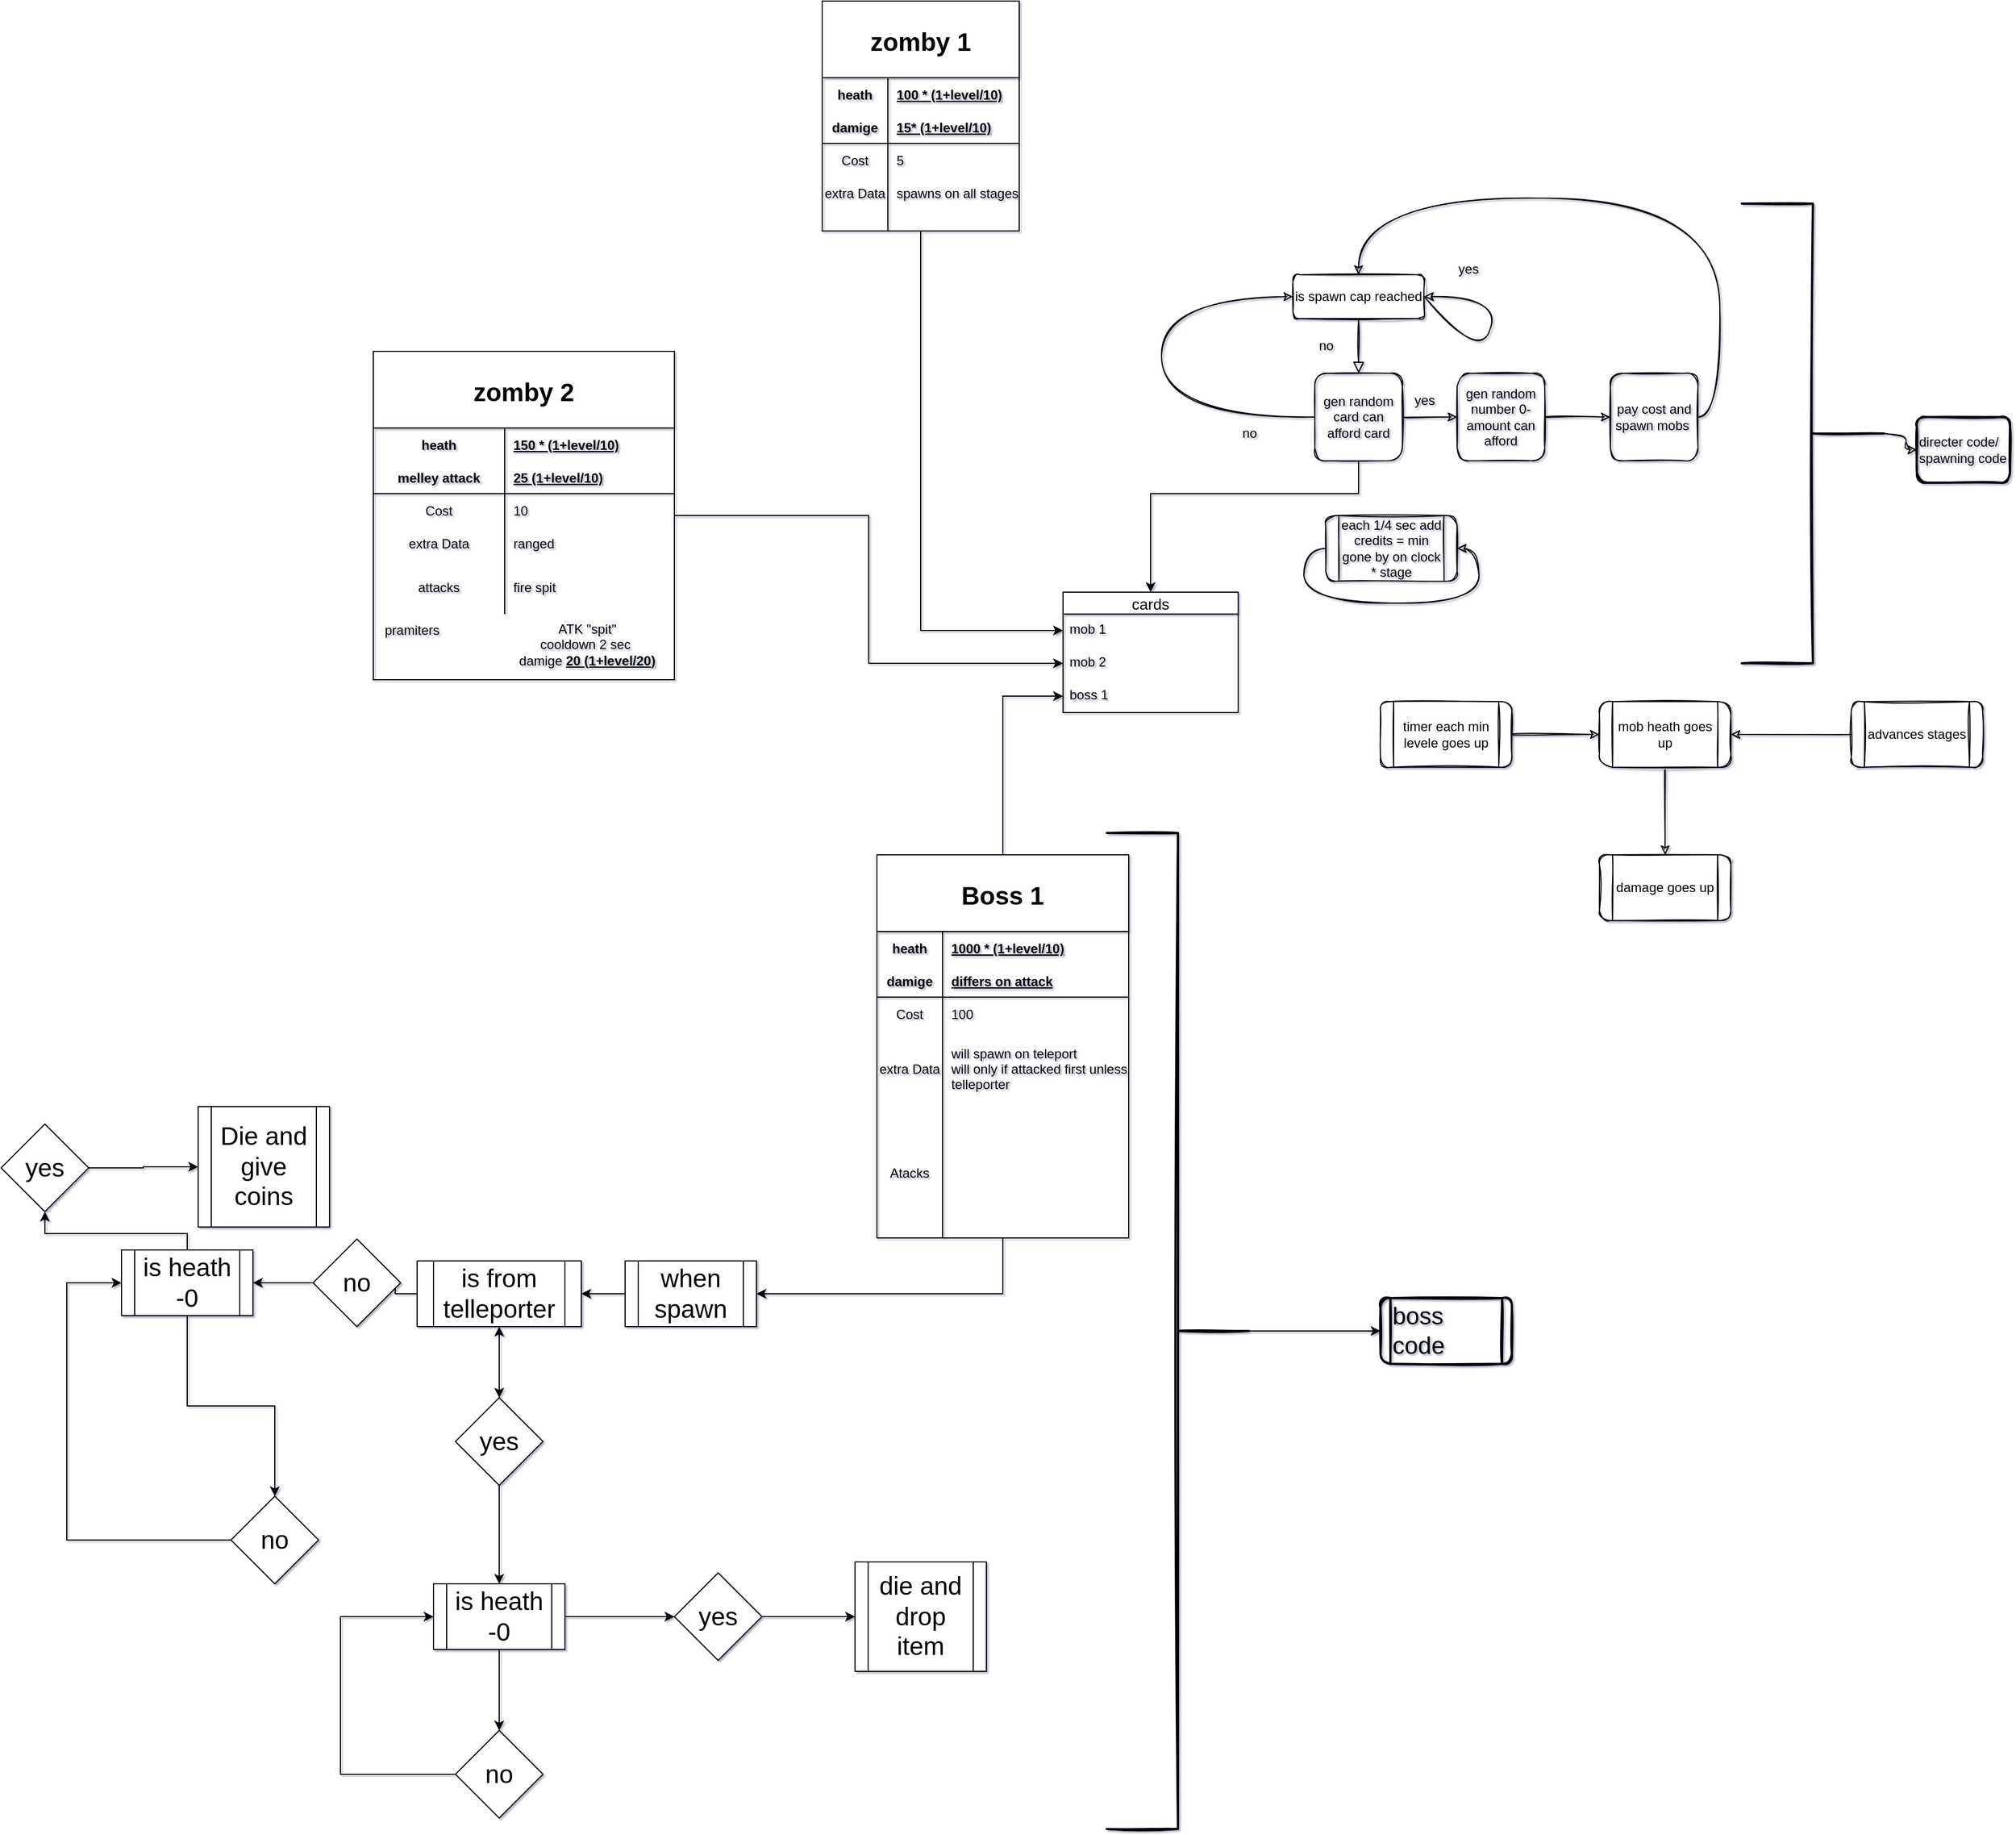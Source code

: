 <mxfile version="20.5.3" type="github">
  <diagram id="C5RBs43oDa-KdzZeNtuy" name="Page-1">
    <mxGraphModel dx="2002" dy="2325" grid="1" gridSize="10" guides="1" tooltips="1" connect="1" arrows="1" fold="1" page="1" pageScale="1" pageWidth="1200" pageHeight="1920" math="0" shadow="1">
      <root>
        <mxCell id="WIyWlLk6GJQsqaUBKTNV-0" />
        <mxCell id="WIyWlLk6GJQsqaUBKTNV-1" parent="WIyWlLk6GJQsqaUBKTNV-0" />
        <mxCell id="WIyWlLk6GJQsqaUBKTNV-2" value="" style="rounded=1;html=1;jettySize=auto;orthogonalLoop=1;fontSize=11;endArrow=block;endFill=0;endSize=8;strokeWidth=1;shadow=0;labelBackgroundColor=none;edgeStyle=orthogonalEdgeStyle;sketch=1;curved=1;" parent="WIyWlLk6GJQsqaUBKTNV-1" source="WIyWlLk6GJQsqaUBKTNV-3" edge="1">
          <mxGeometry relative="1" as="geometry">
            <mxPoint x="220" y="170" as="targetPoint" />
          </mxGeometry>
        </mxCell>
        <mxCell id="WIyWlLk6GJQsqaUBKTNV-3" value="is spawn cap reached" style="rounded=1;whiteSpace=wrap;html=1;fontSize=12;glass=0;strokeWidth=1;shadow=0;sketch=1;" parent="WIyWlLk6GJQsqaUBKTNV-1" vertex="1">
          <mxGeometry x="160" y="80" width="120" height="40" as="geometry" />
        </mxCell>
        <mxCell id="RhMZSb4ilPL1-1m3thqk-1" value="yes" style="text;html=1;align=center;verticalAlign=middle;resizable=0;points=[];autosize=1;strokeColor=none;fillColor=none;sketch=1;rounded=1;" parent="WIyWlLk6GJQsqaUBKTNV-1" vertex="1">
          <mxGeometry x="300" y="60" width="40" height="30" as="geometry" />
        </mxCell>
        <mxCell id="RhMZSb4ilPL1-1m3thqk-6" value="no" style="text;html=1;align=center;verticalAlign=middle;resizable=0;points=[];autosize=1;strokeColor=none;fillColor=none;sketch=1;rounded=1;" parent="WIyWlLk6GJQsqaUBKTNV-1" vertex="1">
          <mxGeometry x="170" y="130" width="40" height="30" as="geometry" />
        </mxCell>
        <mxCell id="RhMZSb4ilPL1-1m3thqk-14" style="edgeStyle=orthogonalEdgeStyle;rounded=1;orthogonalLoop=1;jettySize=auto;html=1;exitX=1;exitY=0.5;exitDx=0;exitDy=0;sketch=1;curved=1;" parent="WIyWlLk6GJQsqaUBKTNV-1" source="RhMZSb4ilPL1-1m3thqk-7" target="RhMZSb4ilPL1-1m3thqk-15" edge="1">
          <mxGeometry relative="1" as="geometry">
            <mxPoint x="350" y="210" as="targetPoint" />
          </mxGeometry>
        </mxCell>
        <mxCell id="_J6GtBzEEhLiGHLs7JHt-38" style="edgeStyle=orthogonalEdgeStyle;rounded=0;orthogonalLoop=1;jettySize=auto;html=1;entryX=0.5;entryY=0;entryDx=0;entryDy=0;fontFamily=Helvetica;fontSize=23;" parent="WIyWlLk6GJQsqaUBKTNV-1" source="RhMZSb4ilPL1-1m3thqk-7" target="_J6GtBzEEhLiGHLs7JHt-33" edge="1">
          <mxGeometry relative="1" as="geometry">
            <Array as="points">
              <mxPoint x="220" y="280" />
              <mxPoint x="30" y="280" />
            </Array>
          </mxGeometry>
        </mxCell>
        <mxCell id="RhMZSb4ilPL1-1m3thqk-7" value="gen random card can afford card" style="whiteSpace=wrap;html=1;aspect=fixed;fillColor=none;sketch=1;rounded=1;" parent="WIyWlLk6GJQsqaUBKTNV-1" vertex="1">
          <mxGeometry x="180" y="170" width="80" height="80" as="geometry" />
        </mxCell>
        <mxCell id="RhMZSb4ilPL1-1m3thqk-8" value="no" style="text;html=1;align=center;verticalAlign=middle;resizable=0;points=[];autosize=1;strokeColor=none;fillColor=none;sketch=1;rounded=1;" parent="WIyWlLk6GJQsqaUBKTNV-1" vertex="1">
          <mxGeometry x="100" y="210" width="40" height="30" as="geometry" />
        </mxCell>
        <mxCell id="RhMZSb4ilPL1-1m3thqk-12" value="" style="endArrow=classic;html=1;rounded=1;entryX=0;entryY=0.5;entryDx=0;entryDy=0;exitX=0;exitY=0.5;exitDx=0;exitDy=0;sketch=1;curved=1;" parent="WIyWlLk6GJQsqaUBKTNV-1" source="RhMZSb4ilPL1-1m3thqk-7" target="WIyWlLk6GJQsqaUBKTNV-3" edge="1">
          <mxGeometry width="50" height="50" relative="1" as="geometry">
            <mxPoint x="130" y="360" as="sourcePoint" />
            <mxPoint x="180" y="310" as="targetPoint" />
            <Array as="points">
              <mxPoint x="40" y="210" />
              <mxPoint x="40" y="100" />
            </Array>
          </mxGeometry>
        </mxCell>
        <mxCell id="RhMZSb4ilPL1-1m3thqk-19" style="edgeStyle=orthogonalEdgeStyle;rounded=1;orthogonalLoop=1;jettySize=auto;html=1;exitX=1;exitY=0.5;exitDx=0;exitDy=0;entryX=0;entryY=0.5;entryDx=0;entryDy=0;sketch=1;curved=1;" parent="WIyWlLk6GJQsqaUBKTNV-1" source="RhMZSb4ilPL1-1m3thqk-15" target="RhMZSb4ilPL1-1m3thqk-17" edge="1">
          <mxGeometry relative="1" as="geometry" />
        </mxCell>
        <mxCell id="RhMZSb4ilPL1-1m3thqk-15" value="gen random number 0- amount can afford" style="whiteSpace=wrap;html=1;aspect=fixed;fillColor=none;sketch=1;rounded=1;" parent="WIyWlLk6GJQsqaUBKTNV-1" vertex="1">
          <mxGeometry x="310" y="170" width="80" height="80" as="geometry" />
        </mxCell>
        <mxCell id="RhMZSb4ilPL1-1m3thqk-16" value="yes" style="text;html=1;align=center;verticalAlign=middle;resizable=0;points=[];autosize=1;strokeColor=none;fillColor=none;sketch=1;rounded=1;" parent="WIyWlLk6GJQsqaUBKTNV-1" vertex="1">
          <mxGeometry x="260" y="180" width="40" height="30" as="geometry" />
        </mxCell>
        <mxCell id="RhMZSb4ilPL1-1m3thqk-20" style="edgeStyle=orthogonalEdgeStyle;rounded=1;orthogonalLoop=1;jettySize=auto;html=1;exitX=1;exitY=0.5;exitDx=0;exitDy=0;entryX=0.5;entryY=0;entryDx=0;entryDy=0;sketch=1;curved=1;" parent="WIyWlLk6GJQsqaUBKTNV-1" source="RhMZSb4ilPL1-1m3thqk-17" target="WIyWlLk6GJQsqaUBKTNV-3" edge="1">
          <mxGeometry relative="1" as="geometry">
            <Array as="points">
              <mxPoint x="550" y="210" />
              <mxPoint x="550" y="10" />
              <mxPoint x="220" y="10" />
            </Array>
          </mxGeometry>
        </mxCell>
        <mxCell id="RhMZSb4ilPL1-1m3thqk-17" value="pay cost and spawn mobs&amp;nbsp;" style="whiteSpace=wrap;html=1;aspect=fixed;fillColor=none;sketch=1;rounded=1;" parent="WIyWlLk6GJQsqaUBKTNV-1" vertex="1">
          <mxGeometry x="450" y="170" width="80" height="80" as="geometry" />
        </mxCell>
        <mxCell id="RhMZSb4ilPL1-1m3thqk-22" value="each 1/4 sec add credits = min gone by on clock * stage" style="shape=process;whiteSpace=wrap;html=1;backgroundOutline=1;fillColor=none;sketch=1;rounded=1;" parent="WIyWlLk6GJQsqaUBKTNV-1" vertex="1">
          <mxGeometry x="190" y="300" width="120" height="60" as="geometry" />
        </mxCell>
        <mxCell id="RhMZSb4ilPL1-1m3thqk-24" style="edgeStyle=orthogonalEdgeStyle;rounded=1;orthogonalLoop=1;jettySize=auto;html=1;exitX=0;exitY=0.5;exitDx=0;exitDy=0;entryX=1;entryY=0.5;entryDx=0;entryDy=0;sketch=1;curved=1;" parent="WIyWlLk6GJQsqaUBKTNV-1" source="RhMZSb4ilPL1-1m3thqk-22" target="RhMZSb4ilPL1-1m3thqk-22" edge="1">
          <mxGeometry relative="1" as="geometry" />
        </mxCell>
        <mxCell id="RhMZSb4ilPL1-1m3thqk-32" value="" style="edgeStyle=orthogonalEdgeStyle;rounded=1;orthogonalLoop=1;jettySize=auto;html=1;sketch=1;curved=1;" parent="WIyWlLk6GJQsqaUBKTNV-1" source="RhMZSb4ilPL1-1m3thqk-30" target="RhMZSb4ilPL1-1m3thqk-31" edge="1">
          <mxGeometry relative="1" as="geometry" />
        </mxCell>
        <mxCell id="RhMZSb4ilPL1-1m3thqk-30" value="" style="strokeWidth=2;html=1;shape=mxgraph.flowchart.annotation_2;align=left;labelPosition=right;pointerEvents=1;fillColor=none;direction=west;sketch=1;rounded=1;" parent="WIyWlLk6GJQsqaUBKTNV-1" vertex="1">
          <mxGeometry x="570" y="15" width="130" height="420" as="geometry" />
        </mxCell>
        <mxCell id="RhMZSb4ilPL1-1m3thqk-31" value="directer code/ spawning code" style="rounded=1;whiteSpace=wrap;html=1;align=left;fillColor=none;strokeWidth=2;sketch=1;" parent="WIyWlLk6GJQsqaUBKTNV-1" vertex="1">
          <mxGeometry x="730" y="210" width="85" height="60" as="geometry" />
        </mxCell>
        <mxCell id="vLBa6qZI79eqam7oCc-j-4" value="" style="edgeStyle=orthogonalEdgeStyle;rounded=1;orthogonalLoop=1;jettySize=auto;html=1;sketch=1;curved=1;" parent="WIyWlLk6GJQsqaUBKTNV-1" source="vLBa6qZI79eqam7oCc-j-0" target="vLBa6qZI79eqam7oCc-j-3" edge="1">
          <mxGeometry relative="1" as="geometry" />
        </mxCell>
        <mxCell id="vLBa6qZI79eqam7oCc-j-0" value="timer each min levele goes up" style="shape=process;whiteSpace=wrap;html=1;backgroundOutline=1;sketch=1;rounded=1;" parent="WIyWlLk6GJQsqaUBKTNV-1" vertex="1">
          <mxGeometry x="240" y="470" width="120" height="60" as="geometry" />
        </mxCell>
        <mxCell id="vLBa6qZI79eqam7oCc-j-6" value="" style="edgeStyle=orthogonalEdgeStyle;rounded=1;orthogonalLoop=1;jettySize=auto;html=1;sketch=1;curved=1;" parent="WIyWlLk6GJQsqaUBKTNV-1" source="vLBa6qZI79eqam7oCc-j-3" target="vLBa6qZI79eqam7oCc-j-5" edge="1">
          <mxGeometry relative="1" as="geometry" />
        </mxCell>
        <mxCell id="vLBa6qZI79eqam7oCc-j-3" value="mob heath goes up" style="shape=process;whiteSpace=wrap;html=1;backgroundOutline=1;sketch=1;rounded=1;arcSize=20;" parent="WIyWlLk6GJQsqaUBKTNV-1" vertex="1">
          <mxGeometry x="440" y="470" width="120" height="60" as="geometry" />
        </mxCell>
        <mxCell id="vLBa6qZI79eqam7oCc-j-5" value="damage goes up" style="shape=process;whiteSpace=wrap;html=1;backgroundOutline=1;sketch=1;rounded=1;" parent="WIyWlLk6GJQsqaUBKTNV-1" vertex="1">
          <mxGeometry x="440" y="610" width="120" height="60" as="geometry" />
        </mxCell>
        <mxCell id="vLBa6qZI79eqam7oCc-j-10" style="edgeStyle=orthogonalEdgeStyle;rounded=1;orthogonalLoop=1;jettySize=auto;html=1;exitX=0;exitY=0.5;exitDx=0;exitDy=0;entryX=1;entryY=0.5;entryDx=0;entryDy=0;sketch=1;curved=1;" parent="WIyWlLk6GJQsqaUBKTNV-1" source="vLBa6qZI79eqam7oCc-j-9" target="vLBa6qZI79eqam7oCc-j-3" edge="1">
          <mxGeometry relative="1" as="geometry">
            <Array as="points">
              <mxPoint x="670" y="500" />
            </Array>
          </mxGeometry>
        </mxCell>
        <mxCell id="vLBa6qZI79eqam7oCc-j-9" value="advances stages" style="shape=process;whiteSpace=wrap;html=1;backgroundOutline=1;sketch=1;rounded=1;" parent="WIyWlLk6GJQsqaUBKTNV-1" vertex="1">
          <mxGeometry x="670" y="470" width="120" height="60" as="geometry" />
        </mxCell>
        <mxCell id="vLBa6qZI79eqam7oCc-j-11" value="" style="curved=1;endArrow=classic;html=1;rounded=1;exitX=1;exitY=0.5;exitDx=0;exitDy=0;entryX=1;entryY=0.5;entryDx=0;entryDy=0;sketch=1;" parent="WIyWlLk6GJQsqaUBKTNV-1" source="WIyWlLk6GJQsqaUBKTNV-3" target="WIyWlLk6GJQsqaUBKTNV-3" edge="1">
          <mxGeometry width="50" height="50" relative="1" as="geometry">
            <mxPoint x="270" y="140" as="sourcePoint" />
            <mxPoint x="220" y="120" as="targetPoint" />
            <Array as="points">
              <mxPoint x="330" y="160" />
              <mxPoint x="350" y="100" />
            </Array>
          </mxGeometry>
        </mxCell>
        <mxCell id="_J6GtBzEEhLiGHLs7JHt-39" style="edgeStyle=orthogonalEdgeStyle;rounded=0;orthogonalLoop=1;jettySize=auto;html=1;entryX=0;entryY=0.5;entryDx=0;entryDy=0;fontFamily=Helvetica;fontSize=23;" parent="WIyWlLk6GJQsqaUBKTNV-1" source="_J6GtBzEEhLiGHLs7JHt-1" target="_J6GtBzEEhLiGHLs7JHt-34" edge="1">
          <mxGeometry relative="1" as="geometry" />
        </mxCell>
        <mxCell id="_J6GtBzEEhLiGHLs7JHt-1" value="zomby 1" style="shape=table;startSize=70;container=1;collapsible=1;childLayout=tableLayout;fixedRows=1;rowLines=0;fontStyle=1;align=center;resizeLast=1;fontSize=23;" parent="WIyWlLk6GJQsqaUBKTNV-1" vertex="1">
          <mxGeometry x="-270" y="-170" width="180" height="210" as="geometry">
            <mxRectangle x="-270" y="-170" width="130" height="70" as="alternateBounds" />
          </mxGeometry>
        </mxCell>
        <mxCell id="_J6GtBzEEhLiGHLs7JHt-2" value="" style="shape=tableRow;horizontal=0;startSize=0;swimlaneHead=0;swimlaneBody=0;fillColor=none;collapsible=0;dropTarget=0;points=[[0,0.5],[1,0.5]];portConstraint=eastwest;top=0;left=0;right=0;bottom=0;" parent="_J6GtBzEEhLiGHLs7JHt-1" vertex="1">
          <mxGeometry y="70" width="180" height="30" as="geometry" />
        </mxCell>
        <mxCell id="_J6GtBzEEhLiGHLs7JHt-3" value="heath" style="shape=partialRectangle;connectable=0;fillColor=none;top=0;left=0;bottom=0;right=0;fontStyle=1;overflow=hidden;" parent="_J6GtBzEEhLiGHLs7JHt-2" vertex="1">
          <mxGeometry width="60" height="30" as="geometry">
            <mxRectangle width="60" height="30" as="alternateBounds" />
          </mxGeometry>
        </mxCell>
        <mxCell id="_J6GtBzEEhLiGHLs7JHt-4" value="100 * (1+level/10)" style="shape=partialRectangle;connectable=0;fillColor=none;top=0;left=0;bottom=0;right=0;align=left;spacingLeft=6;fontStyle=5;overflow=hidden;" parent="_J6GtBzEEhLiGHLs7JHt-2" vertex="1">
          <mxGeometry x="60" width="120" height="30" as="geometry">
            <mxRectangle width="120" height="30" as="alternateBounds" />
          </mxGeometry>
        </mxCell>
        <mxCell id="_J6GtBzEEhLiGHLs7JHt-5" value="" style="shape=tableRow;horizontal=0;startSize=0;swimlaneHead=0;swimlaneBody=0;fillColor=none;collapsible=0;dropTarget=0;points=[[0,0.5],[1,0.5]];portConstraint=eastwest;top=0;left=0;right=0;bottom=1;" parent="_J6GtBzEEhLiGHLs7JHt-1" vertex="1">
          <mxGeometry y="100" width="180" height="30" as="geometry" />
        </mxCell>
        <mxCell id="_J6GtBzEEhLiGHLs7JHt-6" value="damige" style="shape=partialRectangle;connectable=0;fillColor=none;top=0;left=0;bottom=0;right=0;fontStyle=1;overflow=hidden;fontFamily=Helvetica;" parent="_J6GtBzEEhLiGHLs7JHt-5" vertex="1">
          <mxGeometry width="60" height="30" as="geometry">
            <mxRectangle width="60" height="30" as="alternateBounds" />
          </mxGeometry>
        </mxCell>
        <mxCell id="_J6GtBzEEhLiGHLs7JHt-7" value="15* (1+level/10)" style="shape=partialRectangle;connectable=0;fillColor=none;top=0;left=0;bottom=0;right=0;align=left;spacingLeft=6;fontStyle=5;overflow=hidden;" parent="_J6GtBzEEhLiGHLs7JHt-5" vertex="1">
          <mxGeometry x="60" width="120" height="30" as="geometry">
            <mxRectangle width="120" height="30" as="alternateBounds" />
          </mxGeometry>
        </mxCell>
        <mxCell id="_J6GtBzEEhLiGHLs7JHt-14" value="" style="shape=tableRow;horizontal=0;startSize=0;swimlaneHead=0;swimlaneBody=0;fillColor=none;collapsible=0;dropTarget=0;points=[[0,0.5],[1,0.5]];portConstraint=eastwest;top=0;left=0;right=0;bottom=0;" parent="_J6GtBzEEhLiGHLs7JHt-1" vertex="1">
          <mxGeometry y="130" width="180" height="30" as="geometry" />
        </mxCell>
        <mxCell id="_J6GtBzEEhLiGHLs7JHt-15" value="Cost" style="shape=partialRectangle;connectable=0;fillColor=none;top=0;left=0;bottom=0;right=0;editable=1;overflow=hidden;" parent="_J6GtBzEEhLiGHLs7JHt-14" vertex="1">
          <mxGeometry width="60" height="30" as="geometry">
            <mxRectangle width="60" height="30" as="alternateBounds" />
          </mxGeometry>
        </mxCell>
        <mxCell id="_J6GtBzEEhLiGHLs7JHt-16" value="5" style="shape=partialRectangle;connectable=0;fillColor=none;top=0;left=0;bottom=0;right=0;align=left;spacingLeft=6;overflow=hidden;" parent="_J6GtBzEEhLiGHLs7JHt-14" vertex="1">
          <mxGeometry x="60" width="120" height="30" as="geometry">
            <mxRectangle width="120" height="30" as="alternateBounds" />
          </mxGeometry>
        </mxCell>
        <mxCell id="_J6GtBzEEhLiGHLs7JHt-8" value="" style="shape=tableRow;horizontal=0;startSize=0;swimlaneHead=0;swimlaneBody=0;fillColor=none;collapsible=0;dropTarget=0;points=[[0,0.5],[1,0.5]];portConstraint=eastwest;top=0;left=0;right=0;bottom=0;" parent="_J6GtBzEEhLiGHLs7JHt-1" vertex="1">
          <mxGeometry y="160" width="180" height="30" as="geometry" />
        </mxCell>
        <mxCell id="_J6GtBzEEhLiGHLs7JHt-9" value="extra Data" style="shape=partialRectangle;connectable=0;fillColor=none;top=0;left=0;bottom=0;right=0;editable=1;overflow=hidden;" parent="_J6GtBzEEhLiGHLs7JHt-8" vertex="1">
          <mxGeometry width="60" height="30" as="geometry">
            <mxRectangle width="60" height="30" as="alternateBounds" />
          </mxGeometry>
        </mxCell>
        <mxCell id="_J6GtBzEEhLiGHLs7JHt-10" value="spawns on all stages" style="shape=partialRectangle;connectable=0;fillColor=none;top=0;left=0;bottom=0;right=0;align=left;spacingLeft=6;overflow=hidden;" parent="_J6GtBzEEhLiGHLs7JHt-8" vertex="1">
          <mxGeometry x="60" width="120" height="30" as="geometry">
            <mxRectangle width="120" height="30" as="alternateBounds" />
          </mxGeometry>
        </mxCell>
        <mxCell id="_J6GtBzEEhLiGHLs7JHt-11" value="" style="shape=tableRow;horizontal=0;startSize=0;swimlaneHead=0;swimlaneBody=0;fillColor=none;collapsible=0;dropTarget=0;points=[[0,0.5],[1,0.5]];portConstraint=eastwest;top=0;left=0;right=0;bottom=0;" parent="_J6GtBzEEhLiGHLs7JHt-1" vertex="1">
          <mxGeometry y="190" width="180" height="20" as="geometry" />
        </mxCell>
        <mxCell id="_J6GtBzEEhLiGHLs7JHt-12" value="" style="shape=partialRectangle;connectable=0;fillColor=none;top=0;left=0;bottom=0;right=0;editable=1;overflow=hidden;" parent="_J6GtBzEEhLiGHLs7JHt-11" vertex="1">
          <mxGeometry width="60" height="20" as="geometry">
            <mxRectangle width="60" height="20" as="alternateBounds" />
          </mxGeometry>
        </mxCell>
        <mxCell id="_J6GtBzEEhLiGHLs7JHt-13" value="" style="shape=partialRectangle;connectable=0;fillColor=none;top=0;left=0;bottom=0;right=0;align=left;spacingLeft=6;overflow=hidden;" parent="_J6GtBzEEhLiGHLs7JHt-11" vertex="1">
          <mxGeometry x="60" width="120" height="20" as="geometry">
            <mxRectangle width="120" height="20" as="alternateBounds" />
          </mxGeometry>
        </mxCell>
        <mxCell id="_J6GtBzEEhLiGHLs7JHt-40" style="edgeStyle=orthogonalEdgeStyle;rounded=0;orthogonalLoop=1;jettySize=auto;html=1;entryX=0;entryY=0.5;entryDx=0;entryDy=0;fontFamily=Helvetica;fontSize=23;" parent="WIyWlLk6GJQsqaUBKTNV-1" source="_J6GtBzEEhLiGHLs7JHt-17" target="_J6GtBzEEhLiGHLs7JHt-35" edge="1">
          <mxGeometry relative="1" as="geometry" />
        </mxCell>
        <mxCell id="_J6GtBzEEhLiGHLs7JHt-17" value="zomby 2" style="shape=table;startSize=70;container=1;collapsible=1;childLayout=tableLayout;fixedRows=1;rowLines=0;fontStyle=1;align=center;resizeLast=1;fontSize=23;" parent="WIyWlLk6GJQsqaUBKTNV-1" vertex="1">
          <mxGeometry x="-680" y="150" width="275" height="300" as="geometry" />
        </mxCell>
        <mxCell id="_J6GtBzEEhLiGHLs7JHt-18" value="" style="shape=tableRow;horizontal=0;startSize=0;swimlaneHead=0;swimlaneBody=0;fillColor=none;collapsible=0;dropTarget=0;points=[[0,0.5],[1,0.5]];portConstraint=eastwest;top=0;left=0;right=0;bottom=0;" parent="_J6GtBzEEhLiGHLs7JHt-17" vertex="1">
          <mxGeometry y="70" width="275" height="30" as="geometry" />
        </mxCell>
        <mxCell id="_J6GtBzEEhLiGHLs7JHt-19" value="heath" style="shape=partialRectangle;connectable=0;fillColor=none;top=0;left=0;bottom=0;right=0;fontStyle=1;overflow=hidden;" parent="_J6GtBzEEhLiGHLs7JHt-18" vertex="1">
          <mxGeometry width="120" height="30" as="geometry">
            <mxRectangle width="120" height="30" as="alternateBounds" />
          </mxGeometry>
        </mxCell>
        <mxCell id="_J6GtBzEEhLiGHLs7JHt-20" value="150 * (1+level/10)" style="shape=partialRectangle;connectable=0;fillColor=none;top=0;left=0;bottom=0;right=0;align=left;spacingLeft=6;fontStyle=5;overflow=hidden;" parent="_J6GtBzEEhLiGHLs7JHt-18" vertex="1">
          <mxGeometry x="120" width="155" height="30" as="geometry">
            <mxRectangle width="155" height="30" as="alternateBounds" />
          </mxGeometry>
        </mxCell>
        <mxCell id="_J6GtBzEEhLiGHLs7JHt-21" value="" style="shape=tableRow;horizontal=0;startSize=0;swimlaneHead=0;swimlaneBody=0;fillColor=none;collapsible=0;dropTarget=0;points=[[0,0.5],[1,0.5]];portConstraint=eastwest;top=0;left=0;right=0;bottom=1;" parent="_J6GtBzEEhLiGHLs7JHt-17" vertex="1">
          <mxGeometry y="100" width="275" height="30" as="geometry" />
        </mxCell>
        <mxCell id="_J6GtBzEEhLiGHLs7JHt-22" value="melley attack" style="shape=partialRectangle;connectable=0;fillColor=none;top=0;left=0;bottom=0;right=0;fontStyle=1;overflow=hidden;fontFamily=Helvetica;" parent="_J6GtBzEEhLiGHLs7JHt-21" vertex="1">
          <mxGeometry width="120" height="30" as="geometry">
            <mxRectangle width="120" height="30" as="alternateBounds" />
          </mxGeometry>
        </mxCell>
        <mxCell id="_J6GtBzEEhLiGHLs7JHt-23" value="25 (1+level/10)" style="shape=partialRectangle;connectable=0;fillColor=none;top=0;left=0;bottom=0;right=0;align=left;spacingLeft=6;fontStyle=5;overflow=hidden;" parent="_J6GtBzEEhLiGHLs7JHt-21" vertex="1">
          <mxGeometry x="120" width="155" height="30" as="geometry">
            <mxRectangle width="155" height="30" as="alternateBounds" />
          </mxGeometry>
        </mxCell>
        <mxCell id="_J6GtBzEEhLiGHLs7JHt-24" value="" style="shape=tableRow;horizontal=0;startSize=0;swimlaneHead=0;swimlaneBody=0;fillColor=none;collapsible=0;dropTarget=0;points=[[0,0.5],[1,0.5]];portConstraint=eastwest;top=0;left=0;right=0;bottom=0;" parent="_J6GtBzEEhLiGHLs7JHt-17" vertex="1">
          <mxGeometry y="130" width="275" height="30" as="geometry" />
        </mxCell>
        <mxCell id="_J6GtBzEEhLiGHLs7JHt-25" value="Cost" style="shape=partialRectangle;connectable=0;fillColor=none;top=0;left=0;bottom=0;right=0;editable=1;overflow=hidden;" parent="_J6GtBzEEhLiGHLs7JHt-24" vertex="1">
          <mxGeometry width="120" height="30" as="geometry">
            <mxRectangle width="120" height="30" as="alternateBounds" />
          </mxGeometry>
        </mxCell>
        <mxCell id="_J6GtBzEEhLiGHLs7JHt-26" value="10" style="shape=partialRectangle;connectable=0;fillColor=none;top=0;left=0;bottom=0;right=0;align=left;spacingLeft=6;overflow=hidden;" parent="_J6GtBzEEhLiGHLs7JHt-24" vertex="1">
          <mxGeometry x="120" width="155" height="30" as="geometry">
            <mxRectangle width="155" height="30" as="alternateBounds" />
          </mxGeometry>
        </mxCell>
        <mxCell id="_J6GtBzEEhLiGHLs7JHt-27" value="" style="shape=tableRow;horizontal=0;startSize=0;swimlaneHead=0;swimlaneBody=0;fillColor=none;collapsible=0;dropTarget=0;points=[[0,0.5],[1,0.5]];portConstraint=eastwest;top=0;left=0;right=0;bottom=0;" parent="_J6GtBzEEhLiGHLs7JHt-17" vertex="1">
          <mxGeometry y="160" width="275" height="30" as="geometry" />
        </mxCell>
        <mxCell id="_J6GtBzEEhLiGHLs7JHt-28" value="extra Data" style="shape=partialRectangle;connectable=0;fillColor=none;top=0;left=0;bottom=0;right=0;editable=1;overflow=hidden;" parent="_J6GtBzEEhLiGHLs7JHt-27" vertex="1">
          <mxGeometry width="120" height="30" as="geometry">
            <mxRectangle width="120" height="30" as="alternateBounds" />
          </mxGeometry>
        </mxCell>
        <mxCell id="_J6GtBzEEhLiGHLs7JHt-29" value="ranged" style="shape=partialRectangle;connectable=0;fillColor=none;top=0;left=0;bottom=0;right=0;align=left;spacingLeft=6;overflow=hidden;" parent="_J6GtBzEEhLiGHLs7JHt-27" vertex="1">
          <mxGeometry x="120" width="155" height="30" as="geometry">
            <mxRectangle width="155" height="30" as="alternateBounds" />
          </mxGeometry>
        </mxCell>
        <mxCell id="_J6GtBzEEhLiGHLs7JHt-30" value="" style="shape=tableRow;horizontal=0;startSize=0;swimlaneHead=0;swimlaneBody=0;fillColor=none;collapsible=0;dropTarget=0;points=[[0,0.5],[1,0.5]];portConstraint=eastwest;top=0;left=0;right=0;bottom=0;" parent="_J6GtBzEEhLiGHLs7JHt-17" vertex="1">
          <mxGeometry y="190" width="275" height="50" as="geometry" />
        </mxCell>
        <mxCell id="_J6GtBzEEhLiGHLs7JHt-31" value="attacks" style="shape=partialRectangle;connectable=0;fillColor=none;top=0;left=0;bottom=0;right=0;editable=1;overflow=hidden;" parent="_J6GtBzEEhLiGHLs7JHt-30" vertex="1">
          <mxGeometry width="120" height="50" as="geometry">
            <mxRectangle width="120" height="50" as="alternateBounds" />
          </mxGeometry>
        </mxCell>
        <mxCell id="_J6GtBzEEhLiGHLs7JHt-32" value="fire spit " style="shape=partialRectangle;connectable=0;fillColor=none;top=0;left=0;bottom=0;right=0;align=left;spacingLeft=6;overflow=hidden;" parent="_J6GtBzEEhLiGHLs7JHt-30" vertex="1">
          <mxGeometry x="120" width="155" height="50" as="geometry">
            <mxRectangle width="155" height="50" as="alternateBounds" />
          </mxGeometry>
        </mxCell>
        <mxCell id="_J6GtBzEEhLiGHLs7JHt-33" value="cards" style="swimlane;fontStyle=0;childLayout=stackLayout;horizontal=1;startSize=20;horizontalStack=0;resizeParent=1;resizeParentMax=0;resizeLast=0;collapsible=1;marginBottom=0;align=center;fontSize=14;fontFamily=Helvetica;" parent="WIyWlLk6GJQsqaUBKTNV-1" vertex="1">
          <mxGeometry x="-50" y="370" width="160" height="110" as="geometry" />
        </mxCell>
        <mxCell id="_J6GtBzEEhLiGHLs7JHt-34" value="mob 1 " style="text;strokeColor=none;fillColor=none;spacingLeft=4;spacingRight=4;overflow=hidden;rotatable=0;points=[[0,0.5],[1,0.5]];portConstraint=eastwest;fontSize=12;fontFamily=Helvetica;" parent="_J6GtBzEEhLiGHLs7JHt-33" vertex="1">
          <mxGeometry y="20" width="160" height="30" as="geometry" />
        </mxCell>
        <mxCell id="_J6GtBzEEhLiGHLs7JHt-35" value="mob 2" style="text;strokeColor=none;fillColor=none;spacingLeft=4;spacingRight=4;overflow=hidden;rotatable=0;points=[[0,0.5],[1,0.5]];portConstraint=eastwest;fontSize=12;fontFamily=Helvetica;" parent="_J6GtBzEEhLiGHLs7JHt-33" vertex="1">
          <mxGeometry y="50" width="160" height="30" as="geometry" />
        </mxCell>
        <mxCell id="_J6GtBzEEhLiGHLs7JHt-36" value="boss 1" style="text;strokeColor=none;fillColor=none;spacingLeft=4;spacingRight=4;overflow=hidden;rotatable=0;points=[[0,0.5],[1,0.5]];portConstraint=eastwest;fontSize=12;fontFamily=Helvetica;" parent="_J6GtBzEEhLiGHLs7JHt-33" vertex="1">
          <mxGeometry y="80" width="160" height="30" as="geometry" />
        </mxCell>
        <mxCell id="_J6GtBzEEhLiGHLs7JHt-57" style="edgeStyle=orthogonalEdgeStyle;rounded=0;orthogonalLoop=1;jettySize=auto;html=1;entryX=0;entryY=0.5;entryDx=0;entryDy=0;fontFamily=Helvetica;fontSize=23;" parent="WIyWlLk6GJQsqaUBKTNV-1" source="_J6GtBzEEhLiGHLs7JHt-41" target="_J6GtBzEEhLiGHLs7JHt-36" edge="1">
          <mxGeometry relative="1" as="geometry" />
        </mxCell>
        <mxCell id="_J6GtBzEEhLiGHLs7JHt-41" value="Boss 1" style="shape=table;startSize=70;container=1;collapsible=1;childLayout=tableLayout;fixedRows=1;rowLines=0;fontStyle=1;align=center;resizeLast=1;fontSize=23;" parent="WIyWlLk6GJQsqaUBKTNV-1" vertex="1">
          <mxGeometry x="-220" y="610" width="230" height="350" as="geometry" />
        </mxCell>
        <mxCell id="_J6GtBzEEhLiGHLs7JHt-42" value="" style="shape=tableRow;horizontal=0;startSize=0;swimlaneHead=0;swimlaneBody=0;fillColor=none;collapsible=0;dropTarget=0;points=[[0,0.5],[1,0.5]];portConstraint=eastwest;top=0;left=0;right=0;bottom=0;" parent="_J6GtBzEEhLiGHLs7JHt-41" vertex="1">
          <mxGeometry y="70" width="230" height="30" as="geometry" />
        </mxCell>
        <mxCell id="_J6GtBzEEhLiGHLs7JHt-43" value="heath" style="shape=partialRectangle;connectable=0;fillColor=none;top=0;left=0;bottom=0;right=0;fontStyle=1;overflow=hidden;" parent="_J6GtBzEEhLiGHLs7JHt-42" vertex="1">
          <mxGeometry width="60" height="30" as="geometry">
            <mxRectangle width="60" height="30" as="alternateBounds" />
          </mxGeometry>
        </mxCell>
        <mxCell id="_J6GtBzEEhLiGHLs7JHt-44" value="1000 * (1+level/10)" style="shape=partialRectangle;connectable=0;fillColor=none;top=0;left=0;bottom=0;right=0;align=left;spacingLeft=6;fontStyle=5;overflow=hidden;" parent="_J6GtBzEEhLiGHLs7JHt-42" vertex="1">
          <mxGeometry x="60" width="170" height="30" as="geometry">
            <mxRectangle width="170" height="30" as="alternateBounds" />
          </mxGeometry>
        </mxCell>
        <mxCell id="_J6GtBzEEhLiGHLs7JHt-45" value="" style="shape=tableRow;horizontal=0;startSize=0;swimlaneHead=0;swimlaneBody=0;fillColor=none;collapsible=0;dropTarget=0;points=[[0,0.5],[1,0.5]];portConstraint=eastwest;top=0;left=0;right=0;bottom=1;" parent="_J6GtBzEEhLiGHLs7JHt-41" vertex="1">
          <mxGeometry y="100" width="230" height="30" as="geometry" />
        </mxCell>
        <mxCell id="_J6GtBzEEhLiGHLs7JHt-46" value="damige" style="shape=partialRectangle;connectable=0;fillColor=none;top=0;left=0;bottom=0;right=0;fontStyle=1;overflow=hidden;fontFamily=Helvetica;" parent="_J6GtBzEEhLiGHLs7JHt-45" vertex="1">
          <mxGeometry width="60" height="30" as="geometry">
            <mxRectangle width="60" height="30" as="alternateBounds" />
          </mxGeometry>
        </mxCell>
        <mxCell id="_J6GtBzEEhLiGHLs7JHt-47" value="differs on attack" style="shape=partialRectangle;connectable=0;fillColor=none;top=0;left=0;bottom=0;right=0;align=left;spacingLeft=6;fontStyle=5;overflow=hidden;" parent="_J6GtBzEEhLiGHLs7JHt-45" vertex="1">
          <mxGeometry x="60" width="170" height="30" as="geometry">
            <mxRectangle width="170" height="30" as="alternateBounds" />
          </mxGeometry>
        </mxCell>
        <mxCell id="_J6GtBzEEhLiGHLs7JHt-48" value="" style="shape=tableRow;horizontal=0;startSize=0;swimlaneHead=0;swimlaneBody=0;fillColor=none;collapsible=0;dropTarget=0;points=[[0,0.5],[1,0.5]];portConstraint=eastwest;top=0;left=0;right=0;bottom=0;" parent="_J6GtBzEEhLiGHLs7JHt-41" vertex="1">
          <mxGeometry y="130" width="230" height="30" as="geometry" />
        </mxCell>
        <mxCell id="_J6GtBzEEhLiGHLs7JHt-49" value="Cost" style="shape=partialRectangle;connectable=0;fillColor=none;top=0;left=0;bottom=0;right=0;editable=1;overflow=hidden;" parent="_J6GtBzEEhLiGHLs7JHt-48" vertex="1">
          <mxGeometry width="60" height="30" as="geometry">
            <mxRectangle width="60" height="30" as="alternateBounds" />
          </mxGeometry>
        </mxCell>
        <mxCell id="_J6GtBzEEhLiGHLs7JHt-50" value="100" style="shape=partialRectangle;connectable=0;fillColor=none;top=0;left=0;bottom=0;right=0;align=left;spacingLeft=6;overflow=hidden;" parent="_J6GtBzEEhLiGHLs7JHt-48" vertex="1">
          <mxGeometry x="60" width="170" height="30" as="geometry">
            <mxRectangle width="170" height="30" as="alternateBounds" />
          </mxGeometry>
        </mxCell>
        <mxCell id="_J6GtBzEEhLiGHLs7JHt-51" value="" style="shape=tableRow;horizontal=0;startSize=0;swimlaneHead=0;swimlaneBody=0;fillColor=none;collapsible=0;dropTarget=0;points=[[0,0.5],[1,0.5]];portConstraint=eastwest;top=0;left=0;right=0;bottom=0;" parent="_J6GtBzEEhLiGHLs7JHt-41" vertex="1">
          <mxGeometry y="160" width="230" height="70" as="geometry" />
        </mxCell>
        <mxCell id="_J6GtBzEEhLiGHLs7JHt-52" value="extra Data" style="shape=partialRectangle;connectable=0;fillColor=none;top=0;left=0;bottom=0;right=0;editable=1;overflow=hidden;" parent="_J6GtBzEEhLiGHLs7JHt-51" vertex="1">
          <mxGeometry width="60" height="70" as="geometry">
            <mxRectangle width="60" height="70" as="alternateBounds" />
          </mxGeometry>
        </mxCell>
        <mxCell id="_J6GtBzEEhLiGHLs7JHt-53" value="will spawn on teleport&#xa;will only if attacked first unless &#xa;telleporter " style="shape=partialRectangle;connectable=0;fillColor=none;top=0;left=0;bottom=0;right=0;align=left;spacingLeft=6;overflow=hidden;" parent="_J6GtBzEEhLiGHLs7JHt-51" vertex="1">
          <mxGeometry x="60" width="170" height="70" as="geometry">
            <mxRectangle width="170" height="70" as="alternateBounds" />
          </mxGeometry>
        </mxCell>
        <mxCell id="_J6GtBzEEhLiGHLs7JHt-54" value="" style="shape=tableRow;horizontal=0;startSize=0;swimlaneHead=0;swimlaneBody=0;fillColor=none;collapsible=0;dropTarget=0;points=[[0,0.5],[1,0.5]];portConstraint=eastwest;top=0;left=0;right=0;bottom=0;" parent="_J6GtBzEEhLiGHLs7JHt-41" vertex="1">
          <mxGeometry y="230" width="230" height="120" as="geometry" />
        </mxCell>
        <mxCell id="_J6GtBzEEhLiGHLs7JHt-55" value="Atacks" style="shape=partialRectangle;connectable=0;fillColor=none;top=0;left=0;bottom=0;right=0;editable=1;overflow=hidden;" parent="_J6GtBzEEhLiGHLs7JHt-54" vertex="1">
          <mxGeometry width="60" height="120" as="geometry">
            <mxRectangle width="60" height="120" as="alternateBounds" />
          </mxGeometry>
        </mxCell>
        <mxCell id="_J6GtBzEEhLiGHLs7JHt-56" value="" style="shape=partialRectangle;connectable=0;fillColor=none;top=0;left=0;bottom=0;right=0;align=left;spacingLeft=6;overflow=hidden;" parent="_J6GtBzEEhLiGHLs7JHt-54" vertex="1">
          <mxGeometry x="60" width="170" height="120" as="geometry">
            <mxRectangle width="170" height="120" as="alternateBounds" />
          </mxGeometry>
        </mxCell>
        <mxCell id="_J6GtBzEEhLiGHLs7JHt-74" style="edgeStyle=orthogonalEdgeStyle;rounded=0;orthogonalLoop=1;jettySize=auto;html=1;fontFamily=Helvetica;fontSize=23;entryX=1;entryY=0.5;entryDx=0;entryDy=0;exitX=0.5;exitY=1;exitDx=0;exitDy=0;" parent="WIyWlLk6GJQsqaUBKTNV-1" source="_J6GtBzEEhLiGHLs7JHt-41" target="_J6GtBzEEhLiGHLs7JHt-75" edge="1">
          <mxGeometry relative="1" as="geometry">
            <mxPoint x="-380" y="760" as="targetPoint" />
          </mxGeometry>
        </mxCell>
        <mxCell id="_J6GtBzEEhLiGHLs7JHt-77" style="edgeStyle=orthogonalEdgeStyle;rounded=0;orthogonalLoop=1;jettySize=auto;html=1;fontFamily=Helvetica;fontSize=23;" parent="WIyWlLk6GJQsqaUBKTNV-1" source="_J6GtBzEEhLiGHLs7JHt-75" target="_J6GtBzEEhLiGHLs7JHt-76" edge="1">
          <mxGeometry relative="1" as="geometry" />
        </mxCell>
        <mxCell id="_J6GtBzEEhLiGHLs7JHt-75" value="when spawn" style="shape=process;whiteSpace=wrap;html=1;backgroundOutline=1;fontFamily=Helvetica;fontSize=23;" parent="WIyWlLk6GJQsqaUBKTNV-1" vertex="1">
          <mxGeometry x="-450" y="981" width="120" height="60" as="geometry" />
        </mxCell>
        <mxCell id="_J6GtBzEEhLiGHLs7JHt-79" style="edgeStyle=orthogonalEdgeStyle;rounded=0;orthogonalLoop=1;jettySize=auto;html=1;fontFamily=Helvetica;fontSize=23;" parent="WIyWlLk6GJQsqaUBKTNV-1" source="_J6GtBzEEhLiGHLs7JHt-76" edge="1">
          <mxGeometry relative="1" as="geometry">
            <mxPoint x="-565" y="1106" as="targetPoint" />
          </mxGeometry>
        </mxCell>
        <mxCell id="_J6GtBzEEhLiGHLs7JHt-94" value="" style="edgeStyle=orthogonalEdgeStyle;rounded=0;orthogonalLoop=1;jettySize=auto;html=1;fontFamily=Helvetica;fontSize=23;" parent="WIyWlLk6GJQsqaUBKTNV-1" source="_J6GtBzEEhLiGHLs7JHt-76" target="_J6GtBzEEhLiGHLs7JHt-93" edge="1">
          <mxGeometry relative="1" as="geometry" />
        </mxCell>
        <mxCell id="_J6GtBzEEhLiGHLs7JHt-76" value="is from telleporter" style="shape=process;whiteSpace=wrap;html=1;backgroundOutline=1;fontFamily=Helvetica;fontSize=23;" parent="WIyWlLk6GJQsqaUBKTNV-1" vertex="1">
          <mxGeometry x="-640" y="981" width="150" height="60" as="geometry" />
        </mxCell>
        <mxCell id="_J6GtBzEEhLiGHLs7JHt-81" value="" style="edgeStyle=orthogonalEdgeStyle;rounded=0;orthogonalLoop=1;jettySize=auto;html=1;fontFamily=Helvetica;fontSize=23;exitX=0.5;exitY=0;exitDx=0;exitDy=0;" parent="WIyWlLk6GJQsqaUBKTNV-1" source="_J6GtBzEEhLiGHLs7JHt-80" target="_J6GtBzEEhLiGHLs7JHt-76" edge="1">
          <mxGeometry relative="1" as="geometry" />
        </mxCell>
        <mxCell id="_J6GtBzEEhLiGHLs7JHt-83" value="" style="edgeStyle=orthogonalEdgeStyle;rounded=0;orthogonalLoop=1;jettySize=auto;html=1;fontFamily=Helvetica;fontSize=23;" parent="WIyWlLk6GJQsqaUBKTNV-1" source="_J6GtBzEEhLiGHLs7JHt-80" target="_J6GtBzEEhLiGHLs7JHt-82" edge="1">
          <mxGeometry relative="1" as="geometry" />
        </mxCell>
        <mxCell id="_J6GtBzEEhLiGHLs7JHt-80" value="yes" style="rhombus;whiteSpace=wrap;html=1;fontFamily=Helvetica;fontSize=23;" parent="WIyWlLk6GJQsqaUBKTNV-1" vertex="1">
          <mxGeometry x="-605" y="1106" width="80" height="80" as="geometry" />
        </mxCell>
        <mxCell id="_J6GtBzEEhLiGHLs7JHt-85" value="" style="edgeStyle=orthogonalEdgeStyle;rounded=0;orthogonalLoop=1;jettySize=auto;html=1;fontFamily=Helvetica;fontSize=23;" parent="WIyWlLk6GJQsqaUBKTNV-1" source="_J6GtBzEEhLiGHLs7JHt-82" target="_J6GtBzEEhLiGHLs7JHt-84" edge="1">
          <mxGeometry relative="1" as="geometry" />
        </mxCell>
        <mxCell id="_J6GtBzEEhLiGHLs7JHt-89" value="" style="edgeStyle=orthogonalEdgeStyle;rounded=0;orthogonalLoop=1;jettySize=auto;html=1;fontFamily=Helvetica;fontSize=23;" parent="WIyWlLk6GJQsqaUBKTNV-1" source="_J6GtBzEEhLiGHLs7JHt-82" target="_J6GtBzEEhLiGHLs7JHt-88" edge="1">
          <mxGeometry relative="1" as="geometry" />
        </mxCell>
        <mxCell id="_J6GtBzEEhLiGHLs7JHt-82" value="is heath -0" style="shape=process;whiteSpace=wrap;html=1;backgroundOutline=1;fontSize=23;" parent="WIyWlLk6GJQsqaUBKTNV-1" vertex="1">
          <mxGeometry x="-625" y="1276" width="120" height="60" as="geometry" />
        </mxCell>
        <mxCell id="_J6GtBzEEhLiGHLs7JHt-87" value="" style="edgeStyle=orthogonalEdgeStyle;rounded=0;orthogonalLoop=1;jettySize=auto;html=1;fontFamily=Helvetica;fontSize=23;entryX=0;entryY=0.5;entryDx=0;entryDy=0;" parent="WIyWlLk6GJQsqaUBKTNV-1" source="_J6GtBzEEhLiGHLs7JHt-84" target="_J6GtBzEEhLiGHLs7JHt-86" edge="1">
          <mxGeometry relative="1" as="geometry">
            <mxPoint x="-265" y="1326" as="targetPoint" />
          </mxGeometry>
        </mxCell>
        <mxCell id="_J6GtBzEEhLiGHLs7JHt-84" value="yes" style="rhombus;whiteSpace=wrap;html=1;fontSize=23;" parent="WIyWlLk6GJQsqaUBKTNV-1" vertex="1">
          <mxGeometry x="-405" y="1266" width="80" height="80" as="geometry" />
        </mxCell>
        <mxCell id="_J6GtBzEEhLiGHLs7JHt-86" value="die and drop item" style="shape=process;whiteSpace=wrap;html=1;backgroundOutline=1;fontSize=23;" parent="WIyWlLk6GJQsqaUBKTNV-1" vertex="1">
          <mxGeometry x="-240" y="1256" width="120" height="100" as="geometry" />
        </mxCell>
        <mxCell id="_J6GtBzEEhLiGHLs7JHt-90" style="edgeStyle=orthogonalEdgeStyle;rounded=0;orthogonalLoop=1;jettySize=auto;html=1;entryX=0;entryY=0.5;entryDx=0;entryDy=0;fontFamily=Helvetica;fontSize=23;exitX=0;exitY=0.5;exitDx=0;exitDy=0;" parent="WIyWlLk6GJQsqaUBKTNV-1" source="_J6GtBzEEhLiGHLs7JHt-88" target="_J6GtBzEEhLiGHLs7JHt-82" edge="1">
          <mxGeometry relative="1" as="geometry">
            <Array as="points">
              <mxPoint x="-710" y="1450" />
              <mxPoint x="-710" y="1306" />
            </Array>
          </mxGeometry>
        </mxCell>
        <mxCell id="_J6GtBzEEhLiGHLs7JHt-88" value="no" style="rhombus;whiteSpace=wrap;html=1;fontSize=23;" parent="WIyWlLk6GJQsqaUBKTNV-1" vertex="1">
          <mxGeometry x="-605" y="1410" width="80" height="80" as="geometry" />
        </mxCell>
        <mxCell id="_J6GtBzEEhLiGHLs7JHt-113" style="edgeStyle=orthogonalEdgeStyle;rounded=0;orthogonalLoop=1;jettySize=auto;html=1;entryX=1;entryY=0.5;entryDx=0;entryDy=0;fontFamily=Helvetica;fontSize=23;" parent="WIyWlLk6GJQsqaUBKTNV-1" source="_J6GtBzEEhLiGHLs7JHt-93" target="_J6GtBzEEhLiGHLs7JHt-103" edge="1">
          <mxGeometry relative="1" as="geometry" />
        </mxCell>
        <mxCell id="_J6GtBzEEhLiGHLs7JHt-93" value="no" style="rhombus;whiteSpace=wrap;html=1;fontSize=23;" parent="WIyWlLk6GJQsqaUBKTNV-1" vertex="1">
          <mxGeometry x="-735" y="961" width="80" height="80" as="geometry" />
        </mxCell>
        <mxCell id="_J6GtBzEEhLiGHLs7JHt-102" value="" style="edgeStyle=orthogonalEdgeStyle;rounded=0;orthogonalLoop=1;jettySize=auto;html=1;fontFamily=Helvetica;fontSize=23;entryX=0.5;entryY=0;entryDx=0;entryDy=0;" parent="WIyWlLk6GJQsqaUBKTNV-1" source="_J6GtBzEEhLiGHLs7JHt-103" target="_J6GtBzEEhLiGHLs7JHt-105" edge="1">
          <mxGeometry relative="1" as="geometry">
            <mxPoint x="-785" y="1216" as="targetPoint" />
          </mxGeometry>
        </mxCell>
        <mxCell id="_J6GtBzEEhLiGHLs7JHt-103" value="is heath -0" style="shape=process;whiteSpace=wrap;html=1;backgroundOutline=1;fontSize=23;" parent="WIyWlLk6GJQsqaUBKTNV-1" vertex="1">
          <mxGeometry x="-910" y="971" width="120" height="60" as="geometry" />
        </mxCell>
        <mxCell id="_J6GtBzEEhLiGHLs7JHt-104" style="edgeStyle=orthogonalEdgeStyle;rounded=0;orthogonalLoop=1;jettySize=auto;html=1;fontFamily=Helvetica;fontSize=23;exitX=0;exitY=0.5;exitDx=0;exitDy=0;startArrow=none;entryX=0;entryY=0.5;entryDx=0;entryDy=0;" parent="WIyWlLk6GJQsqaUBKTNV-1" source="_J6GtBzEEhLiGHLs7JHt-105" target="_J6GtBzEEhLiGHLs7JHt-103" edge="1">
          <mxGeometry relative="1" as="geometry">
            <mxPoint x="-825" y="1256" as="sourcePoint" />
            <Array as="points">
              <mxPoint x="-960" y="1236" />
              <mxPoint x="-960" y="1001" />
            </Array>
            <mxPoint x="-740" y="1136" as="targetPoint" />
          </mxGeometry>
        </mxCell>
        <mxCell id="_J6GtBzEEhLiGHLs7JHt-105" value="no" style="rhombus;whiteSpace=wrap;html=1;fontFamily=Helvetica;fontSize=23;" parent="WIyWlLk6GJQsqaUBKTNV-1" vertex="1">
          <mxGeometry x="-810" y="1196" width="80" height="80" as="geometry" />
        </mxCell>
        <mxCell id="_J6GtBzEEhLiGHLs7JHt-107" value="" style="edgeStyle=orthogonalEdgeStyle;rounded=0;orthogonalLoop=1;jettySize=auto;html=1;fontFamily=Helvetica;fontSize=23;exitX=0.5;exitY=0;exitDx=0;exitDy=0;entryX=0.5;entryY=1;entryDx=0;entryDy=0;" parent="WIyWlLk6GJQsqaUBKTNV-1" source="_J6GtBzEEhLiGHLs7JHt-103" target="_J6GtBzEEhLiGHLs7JHt-108" edge="1">
          <mxGeometry relative="1" as="geometry">
            <mxPoint x="-1120" y="896" as="sourcePoint" />
            <Array as="points">
              <mxPoint x="-850" y="956" />
              <mxPoint x="-980" y="956" />
            </Array>
          </mxGeometry>
        </mxCell>
        <mxCell id="_J6GtBzEEhLiGHLs7JHt-110" style="edgeStyle=orthogonalEdgeStyle;rounded=0;orthogonalLoop=1;jettySize=auto;html=1;entryX=0;entryY=0.5;entryDx=0;entryDy=0;fontFamily=Helvetica;fontSize=23;" parent="WIyWlLk6GJQsqaUBKTNV-1" source="_J6GtBzEEhLiGHLs7JHt-108" target="_J6GtBzEEhLiGHLs7JHt-109" edge="1">
          <mxGeometry relative="1" as="geometry">
            <mxPoint x="-855" y="881" as="targetPoint" />
          </mxGeometry>
        </mxCell>
        <mxCell id="_J6GtBzEEhLiGHLs7JHt-108" value="yes" style="rhombus;whiteSpace=wrap;html=1;fontSize=23;" parent="WIyWlLk6GJQsqaUBKTNV-1" vertex="1">
          <mxGeometry x="-1020" y="856" width="80" height="80" as="geometry" />
        </mxCell>
        <mxCell id="_J6GtBzEEhLiGHLs7JHt-109" value="Die and give coins" style="shape=process;whiteSpace=wrap;html=1;backgroundOutline=1;fontFamily=Helvetica;fontSize=23;" parent="WIyWlLk6GJQsqaUBKTNV-1" vertex="1">
          <mxGeometry x="-840" y="840" width="120" height="110" as="geometry" />
        </mxCell>
        <mxCell id="_J6GtBzEEhLiGHLs7JHt-117" value="" style="edgeStyle=orthogonalEdgeStyle;rounded=0;orthogonalLoop=1;jettySize=auto;html=1;fontFamily=Helvetica;fontSize=23;" parent="WIyWlLk6GJQsqaUBKTNV-1" source="_J6GtBzEEhLiGHLs7JHt-114" target="_J6GtBzEEhLiGHLs7JHt-116" edge="1">
          <mxGeometry relative="1" as="geometry" />
        </mxCell>
        <mxCell id="_J6GtBzEEhLiGHLs7JHt-114" value="" style="strokeWidth=2;html=1;shape=mxgraph.flowchart.annotation_2;align=left;labelPosition=right;pointerEvents=1;fillColor=none;direction=west;sketch=1;rounded=1;" parent="WIyWlLk6GJQsqaUBKTNV-1" vertex="1">
          <mxGeometry x="-10" y="590" width="130" height="910" as="geometry" />
        </mxCell>
        <mxCell id="_J6GtBzEEhLiGHLs7JHt-116" value="&lt;font style=&quot;font-size: 22px;&quot;&gt;boss code&lt;/font&gt;" style="shape=process;whiteSpace=wrap;html=1;backgroundOutline=1;align=left;fillColor=none;strokeWidth=2;sketch=1;rounded=1;size=0;" parent="WIyWlLk6GJQsqaUBKTNV-1" vertex="1">
          <mxGeometry x="240" y="1015" width="120" height="60" as="geometry" />
        </mxCell>
        <mxCell id="6Lxf_IlpGK2sSJFuwvj0-0" value="pramiters" style="text;html=1;align=center;verticalAlign=middle;resizable=0;points=[];autosize=1;strokeColor=none;fillColor=none;" vertex="1" parent="WIyWlLk6GJQsqaUBKTNV-1">
          <mxGeometry x="-680" y="390" width="70" height="30" as="geometry" />
        </mxCell>
        <mxCell id="6Lxf_IlpGK2sSJFuwvj0-1" value="ATK &quot;spit&quot;&lt;br&gt;cooldown 2 sec&amp;nbsp;&lt;br&gt;damige&amp;nbsp;&lt;span style=&quot;font-weight: 700; text-align: left; text-decoration-line: underline;&quot;&gt;20 (1+level/20)&lt;/span&gt;&lt;br&gt;&amp;nbsp;" style="text;html=1;align=center;verticalAlign=middle;resizable=0;points=[];autosize=1;strokeColor=none;fillColor=none;" vertex="1" parent="WIyWlLk6GJQsqaUBKTNV-1">
          <mxGeometry x="-560" y="390" width="150" height="70" as="geometry" />
        </mxCell>
      </root>
    </mxGraphModel>
  </diagram>
</mxfile>
